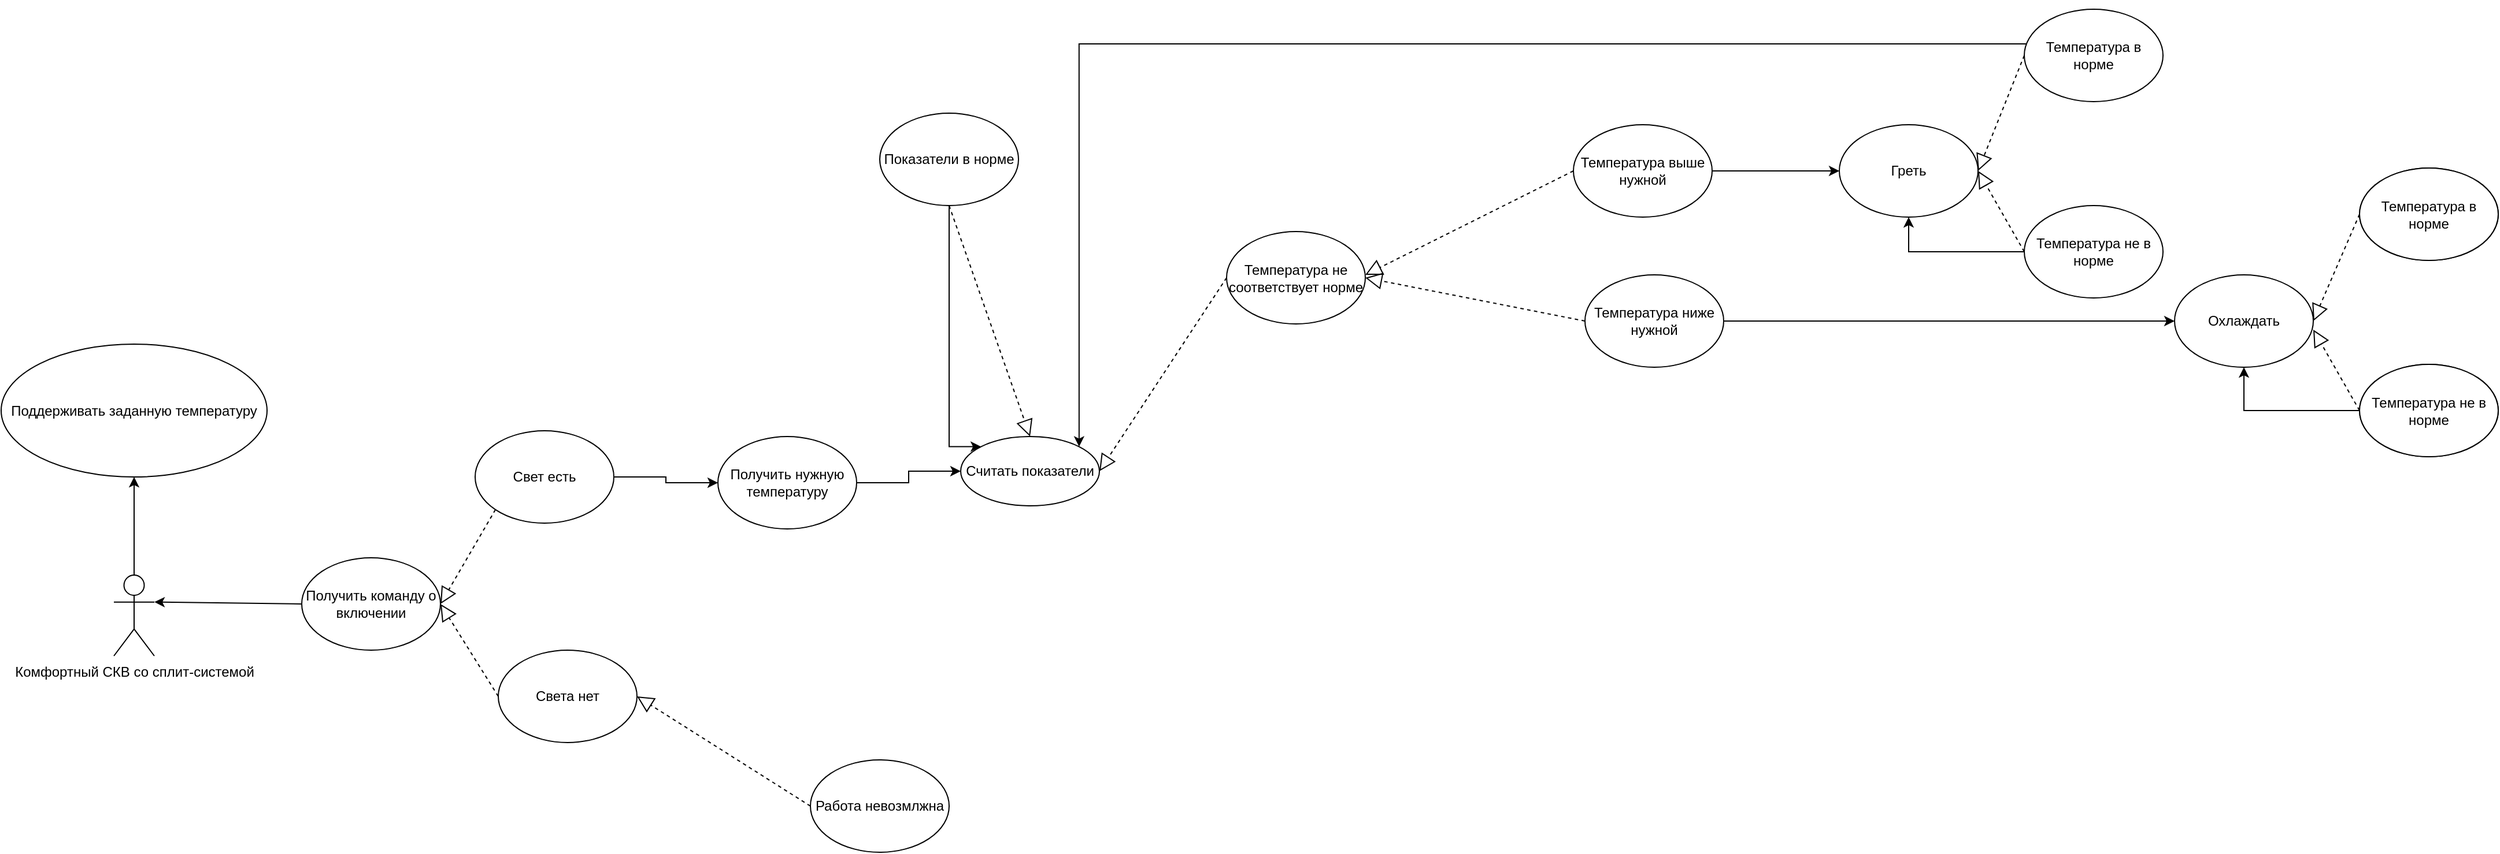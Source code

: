 <mxfile version="15.2.7" type="github">
  <diagram id="SSqRe7yeWzL_ahuAxIvq" name="Page-1">
    <mxGraphModel dx="2858" dy="2303" grid="1" gridSize="10" guides="1" tooltips="1" connect="1" arrows="1" fold="1" page="1" pageScale="1" pageWidth="827" pageHeight="1169" math="0" shadow="0">
      <root>
        <mxCell id="0" />
        <mxCell id="1" parent="0" />
        <mxCell id="Ex-YfUZOX76iZiXNYdEz-4" value="" style="edgeStyle=orthogonalEdgeStyle;rounded=0;orthogonalLoop=1;jettySize=auto;html=1;" edge="1" parent="1" source="Ex-YfUZOX76iZiXNYdEz-1" target="Ex-YfUZOX76iZiXNYdEz-3">
          <mxGeometry relative="1" as="geometry" />
        </mxCell>
        <mxCell id="Ex-YfUZOX76iZiXNYdEz-1" value="Комфортный СКВ со сплит-системой" style="shape=umlActor;verticalLabelPosition=bottom;verticalAlign=top;html=1;outlineConnect=0;" vertex="1" parent="1">
          <mxGeometry x="-222.5" y="290" width="35" height="70" as="geometry" />
        </mxCell>
        <mxCell id="Ex-YfUZOX76iZiXNYdEz-3" value="Поддерживать заданную температуру" style="ellipse;whiteSpace=wrap;html=1;verticalAlign=middle;" vertex="1" parent="1">
          <mxGeometry x="-320" y="90" width="230" height="115" as="geometry" />
        </mxCell>
        <mxCell id="Ex-YfUZOX76iZiXNYdEz-5" value="Считать показатели" style="ellipse;whiteSpace=wrap;html=1;verticalAlign=middle;align=center;" vertex="1" parent="1">
          <mxGeometry x="510" y="170" width="120" height="60" as="geometry" />
        </mxCell>
        <mxCell id="Ex-YfUZOX76iZiXNYdEz-7" value="Температура не соответствует норме" style="ellipse;whiteSpace=wrap;html=1;verticalAlign=middle;" vertex="1" parent="1">
          <mxGeometry x="740" y="-7.5" width="120" height="80" as="geometry" />
        </mxCell>
        <mxCell id="Ex-YfUZOX76iZiXNYdEz-8" value="" style="endArrow=block;dashed=1;endFill=0;endSize=12;html=1;exitX=0;exitY=0.5;exitDx=0;exitDy=0;entryX=1;entryY=0.5;entryDx=0;entryDy=0;" edge="1" parent="1" source="Ex-YfUZOX76iZiXNYdEz-7" target="Ex-YfUZOX76iZiXNYdEz-5">
          <mxGeometry width="160" relative="1" as="geometry">
            <mxPoint x="670" y="267.5" as="sourcePoint" />
            <mxPoint x="830" y="267.5" as="targetPoint" />
          </mxGeometry>
        </mxCell>
        <mxCell id="Ex-YfUZOX76iZiXNYdEz-27" value="" style="endArrow=block;dashed=1;endFill=0;endSize=12;html=1;exitX=0;exitY=0.5;exitDx=0;exitDy=0;" edge="1" parent="1" source="Ex-YfUZOX76iZiXNYdEz-28">
          <mxGeometry width="160" relative="1" as="geometry">
            <mxPoint x="1100" y="-60" as="sourcePoint" />
            <mxPoint x="860" y="30" as="targetPoint" />
          </mxGeometry>
        </mxCell>
        <mxCell id="Ex-YfUZOX76iZiXNYdEz-28" value="Температура выше нужной" style="ellipse;whiteSpace=wrap;html=1;verticalAlign=middle;" vertex="1" parent="1">
          <mxGeometry x="1040" y="-100" width="120" height="80" as="geometry" />
        </mxCell>
        <mxCell id="Ex-YfUZOX76iZiXNYdEz-29" value="" style="endArrow=block;dashed=1;endFill=0;endSize=12;html=1;exitX=0;exitY=0.5;exitDx=0;exitDy=0;entryX=1;entryY=0.5;entryDx=0;entryDy=0;" edge="1" parent="1" source="Ex-YfUZOX76iZiXNYdEz-30" target="Ex-YfUZOX76iZiXNYdEz-7">
          <mxGeometry width="160" relative="1" as="geometry">
            <mxPoint x="1110" y="70" as="sourcePoint" />
            <mxPoint x="870" y="160" as="targetPoint" />
          </mxGeometry>
        </mxCell>
        <mxCell id="Ex-YfUZOX76iZiXNYdEz-45" style="edgeStyle=orthogonalEdgeStyle;rounded=0;orthogonalLoop=1;jettySize=auto;html=1;exitX=1;exitY=0.5;exitDx=0;exitDy=0;entryX=0;entryY=0.5;entryDx=0;entryDy=0;" edge="1" parent="1" source="Ex-YfUZOX76iZiXNYdEz-30" target="Ex-YfUZOX76iZiXNYdEz-39">
          <mxGeometry relative="1" as="geometry" />
        </mxCell>
        <mxCell id="Ex-YfUZOX76iZiXNYdEz-30" value="Температура ниже нужной" style="ellipse;whiteSpace=wrap;html=1;verticalAlign=middle;" vertex="1" parent="1">
          <mxGeometry x="1050" y="30" width="120" height="80" as="geometry" />
        </mxCell>
        <mxCell id="Ex-YfUZOX76iZiXNYdEz-31" value="" style="endArrow=classic;html=1;exitX=1;exitY=0.5;exitDx=0;exitDy=0;" edge="1" parent="1" source="Ex-YfUZOX76iZiXNYdEz-28" target="Ex-YfUZOX76iZiXNYdEz-32">
          <mxGeometry width="50" height="50" relative="1" as="geometry">
            <mxPoint x="860" y="220" as="sourcePoint" />
            <mxPoint x="1280" y="-60" as="targetPoint" />
          </mxGeometry>
        </mxCell>
        <mxCell id="Ex-YfUZOX76iZiXNYdEz-32" value="Греть" style="ellipse;whiteSpace=wrap;html=1;verticalAlign=middle;" vertex="1" parent="1">
          <mxGeometry x="1270" y="-100" width="120" height="80" as="geometry" />
        </mxCell>
        <mxCell id="Ex-YfUZOX76iZiXNYdEz-37" style="edgeStyle=orthogonalEdgeStyle;rounded=0;orthogonalLoop=1;jettySize=auto;html=1;exitX=0.5;exitY=0;exitDx=0;exitDy=0;entryX=1;entryY=0;entryDx=0;entryDy=0;" edge="1" parent="1" source="Ex-YfUZOX76iZiXNYdEz-33" target="Ex-YfUZOX76iZiXNYdEz-5">
          <mxGeometry relative="1" as="geometry">
            <mxPoint x="610" y="30" as="targetPoint" />
            <Array as="points">
              <mxPoint x="1490" y="-170" />
              <mxPoint x="613" y="-170" />
            </Array>
          </mxGeometry>
        </mxCell>
        <mxCell id="Ex-YfUZOX76iZiXNYdEz-33" value="Температура в норме" style="ellipse;whiteSpace=wrap;html=1;verticalAlign=middle;" vertex="1" parent="1">
          <mxGeometry x="1430" y="-200" width="120" height="80" as="geometry" />
        </mxCell>
        <mxCell id="Ex-YfUZOX76iZiXNYdEz-38" style="edgeStyle=orthogonalEdgeStyle;rounded=0;orthogonalLoop=1;jettySize=auto;html=1;entryX=0.5;entryY=1;entryDx=0;entryDy=0;" edge="1" parent="1" source="Ex-YfUZOX76iZiXNYdEz-34" target="Ex-YfUZOX76iZiXNYdEz-32">
          <mxGeometry relative="1" as="geometry" />
        </mxCell>
        <mxCell id="Ex-YfUZOX76iZiXNYdEz-34" value="Температура не в норме" style="ellipse;whiteSpace=wrap;html=1;verticalAlign=middle;" vertex="1" parent="1">
          <mxGeometry x="1430" y="-30" width="120" height="80" as="geometry" />
        </mxCell>
        <mxCell id="Ex-YfUZOX76iZiXNYdEz-35" value="" style="endArrow=block;dashed=1;endFill=0;endSize=12;html=1;exitX=0;exitY=0.5;exitDx=0;exitDy=0;entryX=1;entryY=0.5;entryDx=0;entryDy=0;" edge="1" parent="1" source="Ex-YfUZOX76iZiXNYdEz-33" target="Ex-YfUZOX76iZiXNYdEz-32">
          <mxGeometry width="160" relative="1" as="geometry">
            <mxPoint x="1050" y="-50" as="sourcePoint" />
            <mxPoint x="870" y="40" as="targetPoint" />
          </mxGeometry>
        </mxCell>
        <mxCell id="Ex-YfUZOX76iZiXNYdEz-36" value="" style="endArrow=block;dashed=1;endFill=0;endSize=12;html=1;exitX=0;exitY=0.5;exitDx=0;exitDy=0;" edge="1" parent="1" source="Ex-YfUZOX76iZiXNYdEz-34">
          <mxGeometry width="160" relative="1" as="geometry">
            <mxPoint x="1440" y="-150" as="sourcePoint" />
            <mxPoint x="1390" y="-60" as="targetPoint" />
          </mxGeometry>
        </mxCell>
        <mxCell id="Ex-YfUZOX76iZiXNYdEz-39" value="Охлаждать" style="ellipse;whiteSpace=wrap;html=1;verticalAlign=middle;" vertex="1" parent="1">
          <mxGeometry x="1560" y="30" width="120" height="80" as="geometry" />
        </mxCell>
        <mxCell id="Ex-YfUZOX76iZiXNYdEz-40" value="Температура в норме" style="ellipse;whiteSpace=wrap;html=1;verticalAlign=middle;" vertex="1" parent="1">
          <mxGeometry x="1720" y="-62.5" width="120" height="80" as="geometry" />
        </mxCell>
        <mxCell id="Ex-YfUZOX76iZiXNYdEz-41" style="edgeStyle=orthogonalEdgeStyle;rounded=0;orthogonalLoop=1;jettySize=auto;html=1;entryX=0.5;entryY=1;entryDx=0;entryDy=0;" edge="1" parent="1" source="Ex-YfUZOX76iZiXNYdEz-42" target="Ex-YfUZOX76iZiXNYdEz-39">
          <mxGeometry relative="1" as="geometry" />
        </mxCell>
        <mxCell id="Ex-YfUZOX76iZiXNYdEz-42" value="Температура не в норме" style="ellipse;whiteSpace=wrap;html=1;verticalAlign=middle;" vertex="1" parent="1">
          <mxGeometry x="1720" y="107.5" width="120" height="80" as="geometry" />
        </mxCell>
        <mxCell id="Ex-YfUZOX76iZiXNYdEz-43" value="" style="endArrow=block;dashed=1;endFill=0;endSize=12;html=1;exitX=0;exitY=0.5;exitDx=0;exitDy=0;entryX=1;entryY=0.5;entryDx=0;entryDy=0;" edge="1" parent="1" source="Ex-YfUZOX76iZiXNYdEz-40" target="Ex-YfUZOX76iZiXNYdEz-39">
          <mxGeometry width="160" relative="1" as="geometry">
            <mxPoint x="1340" y="87.5" as="sourcePoint" />
            <mxPoint x="1160" y="177.5" as="targetPoint" />
          </mxGeometry>
        </mxCell>
        <mxCell id="Ex-YfUZOX76iZiXNYdEz-44" value="" style="endArrow=block;dashed=1;endFill=0;endSize=12;html=1;exitX=0;exitY=0.5;exitDx=0;exitDy=0;" edge="1" parent="1" source="Ex-YfUZOX76iZiXNYdEz-42">
          <mxGeometry width="160" relative="1" as="geometry">
            <mxPoint x="1730" y="-12.5" as="sourcePoint" />
            <mxPoint x="1680" y="77.5" as="targetPoint" />
          </mxGeometry>
        </mxCell>
        <mxCell id="Ex-YfUZOX76iZiXNYdEz-53" value="Температура в норме" style="ellipse;whiteSpace=wrap;html=1;verticalAlign=middle;" vertex="1" parent="1">
          <mxGeometry x="1720" y="-62.5" width="120" height="80" as="geometry" />
        </mxCell>
        <mxCell id="Ex-YfUZOX76iZiXNYdEz-54" value="Температура не в норме" style="ellipse;whiteSpace=wrap;html=1;verticalAlign=middle;" vertex="1" parent="1">
          <mxGeometry x="1720" y="107.5" width="120" height="80" as="geometry" />
        </mxCell>
        <mxCell id="Ex-YfUZOX76iZiXNYdEz-83" value="" style="endArrow=block;dashed=1;endFill=0;endSize=12;html=1;entryX=0.5;entryY=0;entryDx=0;entryDy=0;" edge="1" parent="1" target="Ex-YfUZOX76iZiXNYdEz-5">
          <mxGeometry width="160" relative="1" as="geometry">
            <mxPoint x="500" y="-30" as="sourcePoint" />
            <mxPoint x="850" y="140" as="targetPoint" />
          </mxGeometry>
        </mxCell>
        <mxCell id="Ex-YfUZOX76iZiXNYdEz-97" value="" style="edgeStyle=orthogonalEdgeStyle;rounded=0;orthogonalLoop=1;jettySize=auto;html=1;entryX=0;entryY=0;entryDx=0;entryDy=0;" edge="1" parent="1" source="Ex-YfUZOX76iZiXNYdEz-84" target="Ex-YfUZOX76iZiXNYdEz-5">
          <mxGeometry relative="1" as="geometry">
            <mxPoint x="500" y="90" as="targetPoint" />
            <Array as="points">
              <mxPoint x="500" y="179" />
            </Array>
          </mxGeometry>
        </mxCell>
        <mxCell id="Ex-YfUZOX76iZiXNYdEz-84" value="Показатели в норме" style="ellipse;whiteSpace=wrap;html=1;verticalAlign=middle;" vertex="1" parent="1">
          <mxGeometry x="440" y="-110" width="120" height="80" as="geometry" />
        </mxCell>
        <mxCell id="Ex-YfUZOX76iZiXNYdEz-85" value="Получить команду о включении" style="ellipse;whiteSpace=wrap;html=1;verticalAlign=middle;" vertex="1" parent="1">
          <mxGeometry x="-60" y="275" width="120" height="80" as="geometry" />
        </mxCell>
        <mxCell id="Ex-YfUZOX76iZiXNYdEz-86" value="" style="endArrow=classic;html=1;exitX=0;exitY=0.5;exitDx=0;exitDy=0;entryX=1;entryY=0.333;entryDx=0;entryDy=0;entryPerimeter=0;" edge="1" parent="1" source="Ex-YfUZOX76iZiXNYdEz-85" target="Ex-YfUZOX76iZiXNYdEz-1">
          <mxGeometry width="50" height="50" relative="1" as="geometry">
            <mxPoint x="80" y="395" as="sourcePoint" />
            <mxPoint x="130" y="345" as="targetPoint" />
          </mxGeometry>
        </mxCell>
        <mxCell id="Ex-YfUZOX76iZiXNYdEz-87" value="" style="endArrow=block;dashed=1;endFill=0;endSize=12;html=1;entryX=1;entryY=0.5;entryDx=0;entryDy=0;exitX=0;exitY=1;exitDx=0;exitDy=0;" edge="1" parent="1" source="Ex-YfUZOX76iZiXNYdEz-88" target="Ex-YfUZOX76iZiXNYdEz-85">
          <mxGeometry width="160" relative="1" as="geometry">
            <mxPoint x="120" y="245" as="sourcePoint" />
            <mxPoint x="180" y="495" as="targetPoint" />
          </mxGeometry>
        </mxCell>
        <mxCell id="Ex-YfUZOX76iZiXNYdEz-94" value="" style="edgeStyle=orthogonalEdgeStyle;rounded=0;orthogonalLoop=1;jettySize=auto;html=1;" edge="1" parent="1" source="Ex-YfUZOX76iZiXNYdEz-88" target="Ex-YfUZOX76iZiXNYdEz-93">
          <mxGeometry relative="1" as="geometry" />
        </mxCell>
        <mxCell id="Ex-YfUZOX76iZiXNYdEz-88" value="Свет есть" style="ellipse;whiteSpace=wrap;html=1;verticalAlign=middle;" vertex="1" parent="1">
          <mxGeometry x="90" y="165" width="120" height="80" as="geometry" />
        </mxCell>
        <mxCell id="Ex-YfUZOX76iZiXNYdEz-89" value="Света нет" style="ellipse;whiteSpace=wrap;html=1;verticalAlign=middle;" vertex="1" parent="1">
          <mxGeometry x="110" y="355" width="120" height="80" as="geometry" />
        </mxCell>
        <mxCell id="Ex-YfUZOX76iZiXNYdEz-90" value="" style="endArrow=block;dashed=1;endFill=0;endSize=12;html=1;exitX=0;exitY=0.5;exitDx=0;exitDy=0;entryX=1;entryY=0.5;entryDx=0;entryDy=0;" edge="1" parent="1" source="Ex-YfUZOX76iZiXNYdEz-89" target="Ex-YfUZOX76iZiXNYdEz-85">
          <mxGeometry width="160" relative="1" as="geometry">
            <mxPoint x="20" y="495" as="sourcePoint" />
            <mxPoint x="180" y="495" as="targetPoint" />
          </mxGeometry>
        </mxCell>
        <mxCell id="Ex-YfUZOX76iZiXNYdEz-91" value="Работа невозмлжна" style="ellipse;whiteSpace=wrap;html=1;verticalAlign=middle;" vertex="1" parent="1">
          <mxGeometry x="380" y="450" width="120" height="80" as="geometry" />
        </mxCell>
        <mxCell id="Ex-YfUZOX76iZiXNYdEz-92" value="" style="endArrow=block;dashed=1;endFill=0;endSize=12;html=1;exitX=0;exitY=0.5;exitDx=0;exitDy=0;entryX=1;entryY=0.5;entryDx=0;entryDy=0;" edge="1" parent="1" source="Ex-YfUZOX76iZiXNYdEz-91" target="Ex-YfUZOX76iZiXNYdEz-89">
          <mxGeometry width="160" relative="1" as="geometry">
            <mxPoint x="640" y="530" as="sourcePoint" />
            <mxPoint x="800" y="530" as="targetPoint" />
          </mxGeometry>
        </mxCell>
        <mxCell id="Ex-YfUZOX76iZiXNYdEz-95" value="" style="edgeStyle=orthogonalEdgeStyle;rounded=0;orthogonalLoop=1;jettySize=auto;html=1;" edge="1" parent="1" source="Ex-YfUZOX76iZiXNYdEz-93" target="Ex-YfUZOX76iZiXNYdEz-5">
          <mxGeometry relative="1" as="geometry" />
        </mxCell>
        <mxCell id="Ex-YfUZOX76iZiXNYdEz-93" value="Получить нужную температуру" style="ellipse;whiteSpace=wrap;html=1;verticalAlign=middle;" vertex="1" parent="1">
          <mxGeometry x="300" y="170" width="120" height="80" as="geometry" />
        </mxCell>
      </root>
    </mxGraphModel>
  </diagram>
</mxfile>
